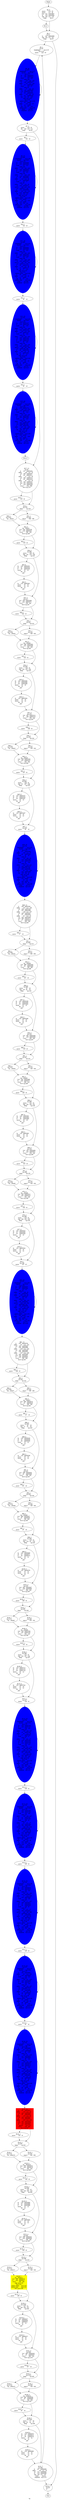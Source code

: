 digraph G{
	label = "vp"	style = "dashed";
	color = purple;
	Node0 [label = "Begin"];
	Node0 -> {Node2 }
	Node1 [label = "End"];
	Node1 -> {}
	Node2 [label = "B2_6\nmove	r12	r5	\nmove	r11	r6	\nli.d	r42	nd#4987	\nla	r19	nd#4990	\nsne	r20	r12	r19	\nbeqz	vp.L1\n"];
	Node2 -> {Node3 Node4 }
	Node3 [label = "B3_0\n"];
	Node3 -> {Node4 }
	Node4 [label = "B4_3\nvp.L1:\nla	r21	nd#4999	\nsne	r22	r12	r21	\nbeqz	vp.L5\n"];
	Node4 -> {Node5 Node152 }
	Node5 [label = "B5_2\nvp.L4:\nloopbegin	vp.L115\nvp.L115:\nmove	r23	r0	\n"];
	Node5 -> {Node6 }
	Node6 [label = "B6_28\nvp.L67:\nloopbegin	vp.L117\nspawn	vp.L118\nvp.L117:\nla	r24	nd#5010	\nli	r25	nd#5012	\nmult	r23	r25	\nmflo	r26	\naddu	r27	r24	r26	\nli	r28	nd#5017	\naddu	r21	r12	r28	\nli	r5	nd#5020	\nmult	r23	r5	\nmflo	r6	\naddu	r7	r21	r6	\nl.d	r32	nd#5025	\ns.d	nd#5028	r32	\nli	r8	nd#5031	\naddu	r23	r23	r8	\nli	r9	nd#5034	\nsle	r10	r9	r23	\ncqip	vp.L118\nvp.L118:\npslice_entry	vp.L118\nli	r8	nd#0	\naddu	r23	r23	r8	\nli	r9	nd#0	\nsle	r10	r9	r23	\npslice_exit	vp.L118\nbeqz	vp.L67\nloopend	vp.L117\n"];
	Node6 -> {Node7 Node6 }
	Node7 [label = "B7_3\nmove	r19	r0	\nslt	r20	r19	r11	\nbeqz	vp.L8\n"];
	Node7 -> {Node8 Node17 }
	Node8 [label = "B8_1\nmove	r21	r0	\n"];
	Node8 -> {Node9 }
	Node9 [label = "B9_35\nvp.L68:\nloopbegin	vp.L119\nspawn	vp.L120\nvp.L119:\nla	r22	nd#5048	\nli	r23	nd#5050	\nmult	r21	r23	\nmflo	r24	\naddu	r25	r22	r24	\nla	r26	nd#5055	\nli	r27	nd#5057	\nmult	r21	r27	\nmflo	r28	\naddu	r5	r26	r28	\nl.d	r34	nd#5062	\nli	r6	nd#5065	\naddu	r22	r12	r6	\nli	r7	nd#5068	\nmult	r21	r7	\nmflo	r8	\naddu	r9	r22	r8	\nl.d	r36	nd#5073	\nsub.d	r38	r34	r36	\ns.d	nd#5077	r38	\nli	r10	nd#5080	\naddu	r21	r21	r10	\nli	r19	nd#5083	\nsle	r20	r19	r21	\ncqip	vp.L120\nvp.L120:\npslice_entry	vp.L120\nli	r10	nd#0	\naddu	r21	r21	r10	\nli	r19	nd#0	\nsle	r20	r19	r21	\npslice_exit	vp.L120\nbeqz	vp.L68\nloopend	vp.L119\n"];
	Node9 -> {Node10 Node9 }
	Node10 [label = "B10_1\nmove	r21	r0	\n"];
	Node10 -> {Node11 }
	Node11 [label = "B11_28\nvp.L69:\nloopbegin	vp.L121\nspawn	vp.L122\nvp.L121:\nla	r22	nd#5093	\nli	r23	nd#5095	\nmult	r21	r23	\nmflo	r24	\naddu	r25	r22	r24	\nla	r26	nd#5100	\nli	r27	nd#5102	\nmult	r21	r27	\nmflo	r28	\naddu	r5	r26	r28	\nl.d	r52	nd#5107	\nmul.d	r54	r52	r42	\ns.d	nd#5111	r54	\nli	r6	nd#5114	\naddu	r21	r21	r6	\nli	r7	nd#5117	\nsle	r8	r7	r21	\ncqip	vp.L122\nvp.L122:\npslice_entry	vp.L122\nli	r6	nd#0	\naddu	r21	r21	r6	\nli	r7	nd#0	\nsle	r8	r7	r21	\npslice_exit	vp.L122\nbeqz	vp.L69\nloopend	vp.L121\n"];
	Node11 -> {Node12 Node11 }
	Node12 [label = "B12_1\nmove	r9	r0	\n"];
	Node12 -> {Node13 }
	Node13 [label = "B13_35\nvp.L70:\nloopbegin	vp.L123\nspawn	vp.L124\nvp.L123:\nla	r10	nd#5127	\nli	r19	nd#5129	\nmult	r9	r19	\nmflo	r20	\naddu	r21	r10	r20	\nli	r22	nd#5134	\naddu	r23	r12	r22	\nli	r24	nd#5137	\nmult	r9	r24	\nmflo	r24	\naddu	r25	r23	r24	\nl.d	r56	nd#5142	\nla	r26	nd#5145	\nli	r27	nd#5147	\nmult	r9	r27	\nmflo	r28	\naddu	r5	r26	r28	\nl.d	r58	nd#5152	\nadd.d	r60	r56	r58	\ns.d	nd#5156	r60	\nli	r6	nd#5159	\naddu	r9	r9	r6	\nli	r7	nd#5162	\nsle	r8	r7	r9	\ncqip	vp.L124\nvp.L124:\npslice_entry	vp.L124\nli	r6	nd#0	\naddu	r9	r9	r6	\nli	r7	nd#0	\nsle	r8	r7	r9	\npslice_exit	vp.L124\nbeqz	vp.L70\nloopend	vp.L123\n"];
	Node13 -> {Node14 Node13 }
	Node14 [label = "B14_1\nmove	r9	r0	\n"];
	Node14 -> {Node15 }
	Node15 [label = "B15_28\nvp.L71:\nloopbegin	vp.L125\nspawn	vp.L126\nvp.L125:\nli	r10	nd#5172	\naddu	r24	r12	r10	\nli	r19	nd#5175	\nmult	r9	r19	\nmflo	r20	\naddu	r21	r24	r20	\nla	r22	nd#5180	\nli	r23	nd#5182	\nmult	r9	r23	\nmflo	r24	\naddu	r25	r22	r24	\nl.d	r62	nd#5187	\ns.d	nd#5190	r62	\nli	r26	nd#5193	\naddu	r9	r9	r26	\nli	r27	nd#5196	\nsle	r28	r27	r9	\ncqip	vp.L126\nvp.L126:\npslice_entry	vp.L126\nli	r26	nd#0	\naddu	r9	r9	r26	\nli	r27	nd#0	\nsle	r28	r27	r9	\npslice_exit	vp.L126\nbeqz	vp.L71\nloopend	vp.L125\n"];
	Node15 -> {Node16 Node15 }
	Node16 [label = "B16_0\n"];
	Node16 -> {Node17 }
	Node17 [label = "B17_13\nvp.L8:\nli	r5	nd#5204	\naddu	r25	r12	r5	\nl.d	r56	nd#5207	\nli	r6	nd#5211	\naddu	r7	r12	r6	\nl.d	r40	nd#5214	\nli	r8	nd#5218	\naddu	r9	r12	r8	\nl.d	r44	nd#5221	\nli.d	r32	nd#5226	\nli	r10	nd#5228	\nc.lt.d	r32	r56	\nbc1t	vp.L79\n"];
	Node17 -> {Node18 Node19 }
	Node18 [label = "B18_1\nmove	r10	r0	\n"];
	Node18 -> {Node19 }
	Node19 [label = "B19_1\nvp.L79:\nbeqz	vp.L20\n"];
	Node19 -> {Node20 Node21 }
	Node20 [label = "B20_1\nvp.L103:\nj	vp.__done1\n"];
	Node20 -> {Node22 }
	Node21 [label = "B21_1\nvp.L20:\nneg.d	r56	r56	\n"];
	Node21 -> {Node22 }
	Node22 [label = "B22_4\nvp.__done1:\nli.d	r34	nd#5239	\nli	r19	nd#5241	\nc.lt.d	r56	r34	\nbc1t	vp.L80\n"];
	Node22 -> {Node23 Node24 }
	Node23 [label = "B23_1\nmove	r19	r0	\n"];
	Node23 -> {Node24 }
	Node24 [label = "B24_3\nvp.L80:\nmove	r20	r0	\nseq	r21	r19	r20	\nbeqz	vp.L21\n"];
	Node24 -> {Node25 Node27 }
	Node25 [label = "B25_6\nla	r19	nd#5251	\nla	r5	nd#5253	\nli	r6	nd#5255	\nmove	r4	r2	\nfst	r2	\njalr	\n"];
	Node25 -> {Node26 }
	Node26 [label = "B26_5\nla	r19	nd#5261	\nmove	r5	r0	\nmove	r4	r2	\nfst	r2	\njalr	\n"];
	Node26 -> {Node27 }
	Node27 [label = "B27_4\nvp.L21:\nli.d	r36	nd#5269	\nli	r22	nd#5271	\nc.lt.d	r36	r40	\nbc1t	vp.L81\n"];
	Node27 -> {Node28 Node29 }
	Node28 [label = "B28_1\nmove	r22	r0	\n"];
	Node28 -> {Node29 }
	Node29 [label = "B29_1\nvp.L81:\nbeqz	vp.L22\n"];
	Node29 -> {Node30 Node31 }
	Node30 [label = "B30_1\nvp.L104:\nj	vp.__done2\n"];
	Node30 -> {Node32 }
	Node31 [label = "B31_1\nvp.L22:\nneg.d	r40	r40	\n"];
	Node31 -> {Node32 }
	Node32 [label = "B32_4\nvp.__done2:\nli.d	r38	nd#5282	\nli	r23	nd#5284	\nc.lt.d	r40	r38	\nbc1t	vp.L82\n"];
	Node32 -> {Node33 Node34 }
	Node33 [label = "B33_1\nmove	r23	r0	\n"];
	Node33 -> {Node34 }
	Node34 [label = "B34_3\nvp.L82:\nmove	r24	r0	\nseq	r25	r23	r24	\nbeqz	vp.L23\n"];
	Node34 -> {Node35 Node37 }
	Node35 [label = "B35_6\nla	r19	nd#5294	\nla	r5	nd#5296	\nli	r6	nd#5298	\nmove	r4	r2	\nfst	r2	\njalr	\n"];
	Node35 -> {Node36 }
	Node36 [label = "B36_5\nla	r19	nd#5304	\nmove	r5	r0	\nmove	r4	r2	\nfst	r2	\njalr	\n"];
	Node36 -> {Node37 }
	Node37 [label = "B37_4\nvp.L23:\nli.d	r52	nd#5312	\nli	r26	nd#5314	\nc.lt.d	r52	r44	\nbc1t	vp.L83\n"];
	Node37 -> {Node38 Node39 }
	Node38 [label = "B38_1\nmove	r26	r0	\n"];
	Node38 -> {Node39 }
	Node39 [label = "B39_1\nvp.L83:\nbeqz	vp.L24\n"];
	Node39 -> {Node40 Node41 }
	Node40 [label = "B40_1\nvp.L105:\nj	vp.__done3\n"];
	Node40 -> {Node42 }
	Node41 [label = "B41_1\nvp.L24:\nneg.d	r44	r44	\n"];
	Node41 -> {Node42 }
	Node42 [label = "B42_4\nvp.__done3:\nli.d	r54	nd#5325	\nli	r27	nd#5327	\nc.lt.d	r44	r54	\nbc1t	vp.L84\n"];
	Node42 -> {Node43 Node44 }
	Node43 [label = "B43_1\nmove	r27	r0	\n"];
	Node43 -> {Node44 }
	Node44 [label = "B44_3\nvp.L84:\nmove	r28	r0	\nseq	r5	r27	r28	\nbeqz	vp.L25\n"];
	Node44 -> {Node45 Node47 }
	Node45 [label = "B45_6\nla	r19	nd#5337	\nla	r5	nd#5339	\nli	r6	nd#5341	\nmove	r4	r2	\nfst	r2	\njalr	\n"];
	Node45 -> {Node46 }
	Node46 [label = "B46_5\nla	r19	nd#5347	\nmove	r5	r0	\nmove	r4	r2	\nfst	r2	\njalr	\n"];
	Node46 -> {Node47 }
	Node47 [label = "B47_1\nvp.L25:\nmove	r6	r0	\n"];
	Node47 -> {Node48 }
	Node48 [label = "B48_28\nvp.L72:\nloopbegin	vp.L127\nspawn	vp.L128\nvp.L127:\nli	r7	nd#5360	\naddu	r26	r12	r7	\nli	r8	nd#5363	\nmult	r6	r8	\nmflo	r9	\naddu	r10	r26	r9	\nla	r19	nd#5368	\nli	r20	nd#5370	\nmult	r6	r20	\nmflo	r21	\naddu	r22	r19	r21	\nl.d	r56	nd#5375	\ns.d	nd#5378	r56	\nli	r23	nd#5381	\naddu	r6	r6	r23	\nli	r24	nd#5384	\nsle	r25	r24	r6	\ncqip	vp.L128\nvp.L128:\npslice_entry	vp.L128\nli	r23	nd#0	\naddu	r6	r6	r23	\nli	r24	nd#0	\nsle	r25	r24	r6	\npslice_exit	vp.L128\nbeqz	vp.L72\nloopend	vp.L127\n"];
	Node48 -> {Node49 Node48 }
	Node49 [label = "B49_13\nli	r26	nd#5391	\naddu	r27	r12	r26	\nl.d	r58	nd#5394	\nli	r27	nd#5398	\naddu	r28	r12	r27	\nl.d	r40	nd#5401	\nli	r5	nd#5405	\naddu	r6	r12	r5	\nl.d	r44	nd#5408	\nli.d	r60	nd#5413	\nli	r7	nd#5415	\nc.lt.d	r60	r58	\nbc1t	vp.L85\n"];
	Node49 -> {Node50 Node51 }
	Node50 [label = "B50_1\nmove	r7	r0	\n"];
	Node50 -> {Node51 }
	Node51 [label = "B51_1\nvp.L85:\nbeqz	vp.L31\n"];
	Node51 -> {Node52 Node53 }
	Node52 [label = "B52_1\nvp.L106:\nj	vp.__done4\n"];
	Node52 -> {Node54 }
	Node53 [label = "B53_1\nvp.L31:\nneg.d	r58	r58	\n"];
	Node53 -> {Node54 }
	Node54 [label = "B54_4\nvp.__done4:\nli.d	r60	nd#5426	\nli	r8	nd#5428	\nc.lt.d	r58	r60	\nbc1t	vp.L86\n"];
	Node54 -> {Node55 Node56 }
	Node55 [label = "B55_1\nmove	r8	r0	\n"];
	Node55 -> {Node56 }
	Node56 [label = "B56_3\nvp.L86:\nmove	r9	r0	\nseq	r10	r8	r9	\nbeqz	vp.L32\n"];
	Node56 -> {Node57 Node59 }
	Node57 [label = "B57_6\nla	r19	nd#5438	\nla	r5	nd#5440	\nli	r6	nd#5442	\nmove	r4	r2	\nfst	r2	\njalr	\n"];
	Node57 -> {Node58 }
	Node58 [label = "B58_5\nla	r19	nd#5448	\nmove	r5	r0	\nmove	r4	r2	\nfst	r2	\njalr	\n"];
	Node58 -> {Node59 }
	Node59 [label = "B59_4\nvp.L32:\nli.d	r62	nd#5456	\nli	r19	nd#5458	\nc.lt.d	r62	r40	\nbc1t	vp.L87\n"];
	Node59 -> {Node60 Node61 }
	Node60 [label = "B60_1\nmove	r19	r0	\n"];
	Node60 -> {Node61 }
	Node61 [label = "B61_1\nvp.L87:\nbeqz	vp.L33\n"];
	Node61 -> {Node62 Node63 }
	Node62 [label = "B62_1\nvp.L107:\nj	vp.__done5\n"];
	Node62 -> {Node64 }
	Node63 [label = "B63_1\nvp.L33:\nneg.d	r40	r40	\n"];
	Node63 -> {Node64 }
	Node64 [label = "B64_4\nvp.__done5:\nli.d	r32	nd#5469	\nli	r20	nd#5471	\nc.lt.d	r40	r32	\nbc1t	vp.L88\n"];
	Node64 -> {Node65 Node66 }
	Node65 [label = "B65_1\nmove	r20	r0	\n"];
	Node65 -> {Node66 }
	Node66 [label = "B66_3\nvp.L88:\nmove	r21	r0	\nseq	r22	r20	r21	\nbeqz	vp.L34\n"];
	Node66 -> {Node67 Node69 }
	Node67 [label = "B67_6\nla	r19	nd#5481	\nla	r5	nd#5483	\nli	r6	nd#5485	\nmove	r4	r2	\nfst	r2	\njalr	\n"];
	Node67 -> {Node68 }
	Node68 [label = "B68_5\nla	r19	nd#5491	\nmove	r5	r0	\nmove	r4	r2	\nfst	r2	\njalr	\n"];
	Node68 -> {Node69 }
	Node69 [label = "B69_4\nvp.L34:\nli.d	r34	nd#5499	\nli	r23	nd#5501	\nc.lt.d	r34	r44	\nbc1t	vp.L89\n"];
	Node69 -> {Node70 Node71 }
	Node70 [label = "B70_1\nmove	r23	r0	\n"];
	Node70 -> {Node71 }
	Node71 [label = "B71_1\nvp.L89:\nbeqz	vp.L35\n"];
	Node71 -> {Node72 Node73 }
	Node72 [label = "B72_1\nvp.L108:\nj	vp.__done6\n"];
	Node72 -> {Node74 }
	Node73 [label = "B73_1\nvp.L35:\nneg.d	r44	r44	\n"];
	Node73 -> {Node74 }
	Node74 [label = "B74_4\nvp.__done6:\nli.d	r36	nd#5512	\nli	r24	nd#5514	\nc.lt.d	r44	r36	\nbc1t	vp.L90\n"];
	Node74 -> {Node75 Node76 }
	Node75 [label = "B75_1\nmove	r24	r0	\n"];
	Node75 -> {Node76 }
	Node76 [label = "B76_3\nvp.L90:\nmove	r25	r0	\nseq	r26	r24	r25	\nbeqz	vp.L36\n"];
	Node76 -> {Node77 Node79 }
	Node77 [label = "B77_6\nla	r19	nd#5524	\nla	r5	nd#5526	\nli	r6	nd#5528	\nmove	r4	r2	\nfst	r2	\njalr	\n"];
	Node77 -> {Node78 }
	Node78 [label = "B78_5\nla	r19	nd#5534	\nmove	r5	r0	\nmove	r4	r2	\nfst	r2	\njalr	\n"];
	Node78 -> {Node79 }
	Node79 [label = "B79_1\nvp.L36:\nmove	r27	r0	\n"];
	Node79 -> {Node80 }
	Node80 [label = "B80_29\nvp.L73:\nloopbegin	vp.L129\nspawn	vp.L130\nvp.L129:\nla	r28	nd#5547	\nli	r5	nd#5549	\nmult	r27	r5	\nmflo	r6	\naddu	r7	r28	r6	\nli	r8	nd#5554	\naddu	r28	r12	r8	\nli	r9	nd#5557	\nmult	r27	r9	\nmflo	r10	\naddu	r19	r28	r10	\nl.d	r38	nd#5562	\nmul.d	r52	r38	r42	\ns.d	nd#5566	r52	\nli	r20	nd#5569	\naddu	r27	r27	r20	\nli	r21	nd#5572	\nsle	r22	r21	r27	\ncqip	vp.L130\nvp.L130:\npslice_entry	vp.L130\nli	r20	nd#0	\naddu	r27	r27	r20	\nli	r21	nd#0	\nsle	r22	r21	r27	\npslice_exit	vp.L130\nbeqz	vp.L73\nloopend	vp.L129\n"];
	Node80 -> {Node81 Node80 }
	Node81 [label = "B81_13\nli	r23	nd#5579	\naddu	r5	r12	r23	\nl.d	r60	nd#5582	\nli	r24	nd#5586	\naddu	r25	r12	r24	\nl.d	r40	nd#5589	\nli	r26	nd#5593	\naddu	r27	r12	r26	\nl.d	r44	nd#5596	\nli.d	r54	nd#5601	\nli	r28	nd#5603	\nc.lt.d	r54	r60	\nbc1t	vp.L91\n"];
	Node81 -> {Node82 Node83 }
	Node82 [label = "B82_1\nmove	r28	r0	\n"];
	Node82 -> {Node83 }
	Node83 [label = "B83_1\nvp.L91:\nbeqz	vp.L42\n"];
	Node83 -> {Node84 Node85 }
	Node84 [label = "B84_1\nvp.L109:\nj	vp.__done7\n"];
	Node84 -> {Node86 }
	Node85 [label = "B85_1\nvp.L42:\nneg.d	r60	r60	\n"];
	Node85 -> {Node86 }
	Node86 [label = "B86_4\nvp.__done7:\nli.d	r56	nd#5614	\nli	r5	nd#5616	\nc.lt.d	r60	r56	\nbc1t	vp.L92\n"];
	Node86 -> {Node87 Node88 }
	Node87 [label = "B87_1\nmove	r5	r0	\n"];
	Node87 -> {Node88 }
	Node88 [label = "B88_3\nvp.L92:\nmove	r6	r0	\nseq	r7	r5	r6	\nbeqz	vp.L43\n"];
	Node88 -> {Node89 Node91 }
	Node89 [label = "B89_6\nla	r19	nd#5626	\nla	r5	nd#5628	\nli	r6	nd#5630	\nmove	r4	r2	\nfst	r2	\njalr	\n"];
	Node89 -> {Node90 }
	Node90 [label = "B90_5\nla	r19	nd#5636	\nmove	r5	r0	\nmove	r4	r2	\nfst	r2	\njalr	\n"];
	Node90 -> {Node91 }
	Node91 [label = "B91_4\nvp.L43:\nli.d	r58	nd#5644	\nli	r8	nd#5646	\nc.lt.d	r58	r40	\nbc1t	vp.L93\n"];
	Node91 -> {Node92 Node93 }
	Node92 [label = "B92_1\nmove	r8	r0	\n"];
	Node92 -> {Node93 }
	Node93 [label = "B93_1\nvp.L93:\nbeqz	vp.L44\n"];
	Node93 -> {Node94 Node95 }
	Node94 [label = "B94_1\nvp.L110:\nj	vp.__done8\n"];
	Node94 -> {Node96 }
	Node95 [label = "B95_1\nvp.L44:\nneg.d	r40	r40	\n"];
	Node95 -> {Node96 }
	Node96 [label = "B96_4\nvp.__done8:\nli.d	r60	nd#5657	\nli	r9	nd#5659	\nc.lt.d	r40	r60	\nbc1t	vp.L94\n"];
	Node96 -> {Node97 Node98 }
	Node97 [label = "B97_1\nmove	r9	r0	\n"];
	Node97 -> {Node98 }
	Node98 [label = "B98_3\nvp.L94:\nmove	r10	r0	\nseq	r19	r9	r10	\nbeqz	vp.L45\n"];
	Node98 -> {Node99 Node101 }
	Node99 [label = "B99_6\nla	r19	nd#5669	\nla	r5	nd#5671	\nli	r6	nd#5673	\nmove	r4	r2	\nfst	r2	\njalr	\n"];
	Node99 -> {Node100 }
	Node100 [label = "B100_5\nla	r19	nd#5679	\nmove	r5	r0	\nmove	r4	r2	\nfst	r2	\njalr	\n"];
	Node100 -> {Node101 }
	Node101 [label = "B101_4\nvp.L45:\nli.d	r62	nd#5687	\nli	r20	nd#5689	\nc.lt.d	r62	r44	\nbc1t	vp.L95\n"];
	Node101 -> {Node102 Node103 }
	Node102 [label = "B102_1\nmove	r20	r0	\n"];
	Node102 -> {Node103 }
	Node103 [label = "B103_1\nvp.L95:\nbeqz	vp.L46\n"];
	Node103 -> {Node104 Node105 }
	Node104 [label = "B104_1\nvp.L111:\nj	vp.__done9\n"];
	Node104 -> {Node106 }
	Node105 [label = "B105_1\nvp.L46:\nneg.d	r44	r44	\n"];
	Node105 -> {Node106 }
	Node106 [label = "B106_4\nvp.__done9:\nli.d	r32	nd#5700	\nli	r21	nd#5702	\nc.lt.d	r44	r32	\nbc1t	vp.L96\n"];
	Node106 -> {Node107 Node108 }
	Node107 [label = "B107_1\nmove	r21	r0	\n"];
	Node107 -> {Node108 }
	Node108 [label = "B108_3\nvp.L96:\nmove	r22	r0	\nseq	r23	r21	r22	\nbeqz	vp.L47\n"];
	Node108 -> {Node109 Node111 }
	Node109 [label = "B109_6\nla	r19	nd#5712	\nla	r5	nd#5714	\nli	r6	nd#5716	\nmove	r4	r2	\nfst	r2	\njalr	\n"];
	Node109 -> {Node110 }
	Node110 [label = "B110_5\nla	r19	nd#5722	\nmove	r5	r0	\nmove	r4	r2	\nfst	r2	\njalr	\n"];
	Node110 -> {Node111 }
	Node111 [label = "B111_1\nvp.L47:\nmove	r24	r0	\n"];
	Node111 -> {Node112 }
	Node112 [label = "B112_35\nvp.L74:\nloopbegin	vp.L131\nspawn	vp.L132\nvp.L131:\nla	r25	nd#5735	\nli	r26	nd#5737	\nmult	r24	r26	\nmflo	r27	\naddu	r28	r25	r27	\nli	r5	nd#5742	\naddu	r6	r12	r5	\nli	r7	nd#5745	\nmult	r24	r7	\nmflo	r7	\naddu	r8	r6	r7	\nl.d	r34	nd#5750	\nla	r9	nd#5753	\nli	r10	nd#5755	\nmult	r24	r10	\nmflo	r19	\naddu	r20	r9	r19	\nl.d	r36	nd#5760	\nadd.d	r38	r34	r36	\ns.d	nd#5764	r38	\nli	r21	nd#5767	\naddu	r24	r24	r21	\nli	r22	nd#5770	\nsle	r23	r22	r24	\ncqip	vp.L132\nvp.L132:\npslice_entry	vp.L132\nli	r21	nd#0	\naddu	r24	r24	r21	\nli	r22	nd#0	\nsle	r23	r22	r24	\npslice_exit	vp.L132\nbeqz	vp.L74\nloopend	vp.L131\n"];
	Node112 -> {Node113 Node112 }
	Node113 [label = "B113_1\nmove	r24	r0	\n"];
	Node113 -> {Node114 }
	Node114 [label = "B114_29\nvp.L75:\nloopbegin	vp.L133\nspawn	vp.L134\nvp.L133:\nla	r25	nd#5780	\nli	r26	nd#5782	\nmult	r24	r26	\nmflo	r27	\naddu	r28	r25	r27	\nla	r5	nd#5787	\nli	r6	nd#5789	\nmult	r24	r6	\nmflo	r7	\naddu	r8	r5	r7	\nl.d	r52	nd#5794	\nli.d	r54	nd#5797	\nmul.d	r56	r52	r54	\ns.d	nd#5800	r56	\nli	r9	nd#5803	\naddu	r24	r24	r9	\nli	r10	nd#5806	\nsle	r19	r10	r24	\ncqip	vp.L134\nvp.L134:\npslice_entry	vp.L134\nli	r9	nd#0	\naddu	r24	r24	r9	\nli	r10	nd#0	\nsle	r19	r10	r24	\npslice_exit	vp.L134\nbeqz	vp.L75\nloopend	vp.L133\n"];
	Node114 -> {Node115 Node114 }
	Node115 [label = "B115_1\nmove	r20	r0	\n"];
	Node115 -> {Node116 }
	Node116 [label = "B116_35\nvp.L76:\nloopbegin	vp.L135\nspawn	vp.L136\nvp.L135:\nla	r21	nd#5816	\nli	r22	nd#5818	\nmult	r20	r22	\nmflo	r23	\naddu	r24	r21	r23	\nli	r25	nd#5823	\naddu	r7	r12	r25	\nli	r26	nd#5826	\nmult	r20	r26	\nmflo	r27	\naddu	r28	r7	r27	\nl.d	r58	nd#5831	\nla	r5	nd#5834	\nli	r6	nd#5836	\nmult	r20	r6	\nmflo	r7	\naddu	r8	r5	r7	\nl.d	r60	nd#5841	\nadd.d	r62	r58	r60	\ns.d	nd#5845	r62	\nli	r9	nd#5848	\naddu	r20	r20	r9	\nli	r10	nd#5851	\nsle	r19	r10	r20	\ncqip	vp.L136\nvp.L136:\npslice_entry	vp.L136\nli	r9	nd#0	\naddu	r20	r20	r9	\nli	r10	nd#0	\nsle	r19	r10	r20	\npslice_exit	vp.L136\nbeqz	vp.L76\nloopend	vp.L135\n"];
	Node116 -> {Node117 Node116 }
	Node117 [label = "B117_1\nmove	r20	r0	\n"];
	Node117 -> {Node118 }
	Node118 [label = "B118_28\nvp.L77:\nloopbegin	vp.L137\nspawn	vp.L138\nvp.L137:\nli	r21	nd#5861	\naddu	r8	r12	r21	\nli	r22	nd#5864	\nmult	r20	r22	\nmflo	r23	\naddu	r24	r8	r23	\nla	r25	nd#5869	\nli	r26	nd#5871	\nmult	r20	r26	\nmflo	r27	\naddu	r28	r25	r27	\nl.d	r32	nd#5876	\ns.d	nd#5879	r32	\nli	r5	nd#5882	\naddu	r20	r20	r5	\nli	r6	nd#5885	\nsle	r7	r6	r20	\ncqip	vp.L138\nvp.L138:\npslice_entry	vp.L138\nli	r5	nd#0	\naddu	r20	r20	r5	\nli	r6	nd#0	\nsle	r7	r6	r20	\npslice_exit	vp.L138\nbeqz	vp.L77\nloopend	vp.L137\n"];
	Node118 -> {Node119 Node118 }
	Node119 [label = "B119_1\nmove	r8	r0	\n"];
	Node119 -> {Node120 }
	Node120 [label = "B120_35\nvp.L78:\nloopbegin	vp.L139\nspawn	vp.L140\nvp.L139:\nli	r9	nd#5895	\naddu	r9	r12	r9	\nli	r10	nd#5898	\nmult	r8	r10	\nmflo	r19	\naddu	r20	r9	r19	\nla	r21	nd#5903	\nli	r22	nd#5905	\nmult	r8	r22	\nmflo	r23	\naddu	r24	r21	r23	\nl.d	r34	nd#5910	\nla	r25	nd#5913	\nli	r26	nd#5915	\nmult	r8	r26	\nmflo	r27	\naddu	r28	r25	r27	\nl.d	r36	nd#5920	\nadd.d	r38	r34	r36	\ns.d	nd#5924	r38	\nli	r5	nd#5927	\naddu	r8	r8	r5	\nli	r6	nd#5930	\nsle	r7	r6	r8	\ncqip	vp.L140\nvp.L140:\npslice_entry	vp.L140\nli	r5	nd#0	\naddu	r8	r8	r5	\nli	r6	nd#0	\nsle	r7	r6	r8	\npslice_exit	vp.L140\nbeqz	vp.L78\nloopend	vp.L139\n"];
	Node120 -> {Node121 Node120 }
	Node121 [label = "B121_14\nli	r8	nd#5937	\naddu	r10	r12	r8	\nl.d	r62	nd#5940	\nli	r9	nd#5944	\naddu	r10	r12	r9	\nl.d	r40	nd#5947	\nli	r19	nd#5951	\naddu	r20	r12	r19	\nl.d	r44	nd#5954	\nli.d	r52	nd#5959	\nli	r21	nd#5961	\nspawn	vp.L116\nc.lt.d	r52	r62	\nbc1t	vp.L97\n"];
	Node121 -> {Node122 Node123 }
	Node122 [label = "B122_1\nmove	r21	r0	\n"];
	Node122 -> {Node123 }
	Node123 [label = "B123_1\nvp.L97:\nbeqz	vp.L61\n"];
	Node123 -> {Node124 Node125 }
	Node124 [label = "B124_1\nvp.L112:\nj	vp.__done10\n"];
	Node124 -> {Node126 }
	Node125 [label = "B125_1\nvp.L61:\nneg.d	r62	r62	\n"];
	Node125 -> {Node126 }
	Node126 [label = "B126_4\nvp.__done10:\nli.d	r54	nd#5972	\nli	r22	nd#5974	\nc.lt.d	r62	r54	\nbc1t	vp.L98\n"];
	Node126 -> {Node127 Node128 }
	Node127 [label = "B127_1\nmove	r22	r0	\n"];
	Node127 -> {Node128 }
	Node128 [label = "B128_3\nvp.L98:\nmove	r23	r0	\nseq	r24	r22	r23	\nbeqz	vp.L62\n"];
	Node128 -> {Node129 Node131 }
	Node129 [label = "B129_6\nla	r19	nd#5984	\nla	r5	nd#5986	\nli	r6	nd#5988	\nmove	r4	r2	\nfst	r2	\njalr	\n"];
	Node129 -> {Node130 }
	Node130 [label = "B130_5\nla	r19	nd#5994	\nmove	r5	r0	\nmove	r4	r2	\nfst	r2	\njalr	\n"];
	Node130 -> {Node131 }
	Node131 [label = "B131_4\nvp.L62:\nli.d	r56	nd#6002	\nli	r25	nd#6004	\nc.lt.d	r56	r40	\nbc1t	vp.L99\n"];
	Node131 -> {Node132 Node133 }
	Node132 [label = "B132_1\nmove	r25	r0	\n"];
	Node132 -> {Node133 }
	Node133 [label = "B133_1\nvp.L99:\nbeqz	vp.L63\n"];
	Node133 -> {Node134 Node135 }
	Node134 [label = "B134_1\nvp.L113:\nj	vp.__done11\n"];
	Node134 -> {Node136 }
	Node135 [label = "B135_1\nvp.L63:\nneg.d	r40	r40	\n"];
	Node135 -> {Node136 }
	Node136 [label = "B136_7\nvp.__done11:\nli.d	r58	nd#6015	\nli	r26	nd#6017	\nc.lt.d	r40	r58	\ncqip	vp.L116\nvp.L116:\npslice_entry	vp.L116\npslice_exit	vp.L116\nbc1t	vp.L100\n"];
	Node136 -> {Node137 Node138 }
	Node137 [label = "B137_1\nmove	r26	r0	\n"];
	Node137 -> {Node138 }
	Node138 [label = "B138_3\nvp.L100:\nmove	r27	r0	\nseq	r28	r26	r27	\nbeqz	vp.L64\n"];
	Node138 -> {Node139 Node141 }
	Node139 [label = "B139_6\nla	r19	nd#6027	\nla	r5	nd#6029	\nli	r6	nd#6031	\nmove	r4	r2	\nfst	r2	\njalr	\n"];
	Node139 -> {Node140 }
	Node140 [label = "B140_5\nla	r19	nd#6037	\nmove	r5	r0	\nmove	r4	r2	\nfst	r2	\njalr	\n"];
	Node140 -> {Node141 }
	Node141 [label = "B141_4\nvp.L64:\nli.d	r60	nd#6045	\nli	r5	nd#6047	\nc.lt.d	r60	r44	\nbc1t	vp.L101\n"];
	Node141 -> {Node142 Node143 }
	Node142 [label = "B142_1\nmove	r5	r0	\n"];
	Node142 -> {Node143 }
	Node143 [label = "B143_1\nvp.L101:\nbeqz	vp.L65\n"];
	Node143 -> {Node144 Node145 }
	Node144 [label = "B144_1\nvp.L114:\nj	vp.__done12\n"];
	Node144 -> {Node146 }
	Node145 [label = "B145_1\nvp.L65:\nneg.d	r44	r44	\n"];
	Node145 -> {Node146 }
	Node146 [label = "B146_4\nvp.__done12:\nli.d	r62	nd#6058	\nli	r6	nd#6060	\nc.lt.d	r44	r62	\nbc1t	vp.L102\n"];
	Node146 -> {Node147 Node148 }
	Node147 [label = "B147_1\nmove	r6	r0	\n"];
	Node147 -> {Node148 }
	Node148 [label = "B148_3\nvp.L102:\nmove	r7	r0	\nseq	r8	r6	r7	\nbeqz	vp.L66\n"];
	Node148 -> {Node149 Node151 }
	Node149 [label = "B149_6\nla	r19	nd#6070	\nla	r5	nd#6072	\nli	r6	nd#6074	\nmove	r4	r2	\nfst	r2	\njalr	\n"];
	Node149 -> {Node150 }
	Node150 [label = "B150_5\nla	r19	nd#6080	\nmove	r5	r0	\nmove	r4	r2	\nfst	r2	\njalr	\n"];
	Node150 -> {Node151 }
	Node151 [label = "B151_7\nvp.L66:\nli	r9	nd#6089	\naddu	r10	r12	r9	\nlw	r12	nd#6092	\nla	r19	nd#6096	\nsne	r20	r12	r19	\nbnez	vp.L4\nloopend	vp.L115\n"];
	Node151 -> {Node152 Node5 }
	Node152 [label = "B152_1\nvp.L5:\njr	\n"];
	Node152 -> {Node1 }
	Node6 [shape = ellipse ,style=filled ,color=blue];
	Node9 [shape = ellipse ,style=filled ,color=blue];
	Node11 [shape = ellipse ,style=filled ,color=blue];
	Node13 [shape = ellipse ,style=filled ,color=blue];
	Node15 [shape = ellipse ,style=filled ,color=blue];
	Node48 [shape = ellipse ,style=filled ,color=blue];
	Node80 [shape = ellipse ,style=filled ,color=blue];
	Node112 [shape = ellipse ,style=filled ,color=blue];
	Node114 [shape = ellipse ,style=filled ,color=blue];
	Node116 [shape = ellipse ,style=filled ,color=blue];
	Node118 [shape = ellipse ,style=filled ,color=blue];
	Node120 [shape = ellipse ,style=filled ,color=blue];
	Node121 [shape = box ,style=filled ,color=red];
	Node136 [shape = polygon ,style=filled ,color=yellow];
}

